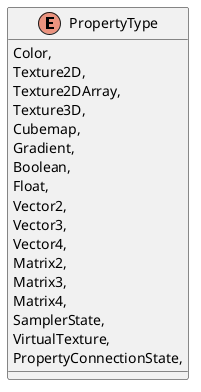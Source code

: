 @startuml
enum PropertyType {
    Color,
    Texture2D,
    Texture2DArray,
    Texture3D,
    Cubemap,
    Gradient,
    Boolean,
    Float,
    Vector2,
    Vector3,
    Vector4,
    Matrix2,
    Matrix3,
    Matrix4,
    SamplerState,
    VirtualTexture,
    PropertyConnectionState,
}
@enduml
